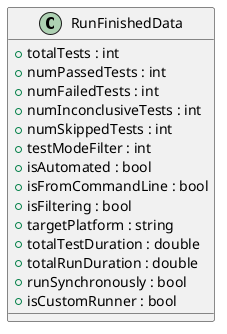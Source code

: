@startuml
class RunFinishedData {
    + totalTests : int
    + numPassedTests : int
    + numFailedTests : int
    + numInconclusiveTests : int
    + numSkippedTests : int
    + testModeFilter : int
    + isAutomated : bool
    + isFromCommandLine : bool
    + isFiltering : bool
    + targetPlatform : string
    + totalTestDuration : double
    + totalRunDuration : double
    + runSynchronously : bool
    + isCustomRunner : bool
}
@enduml

